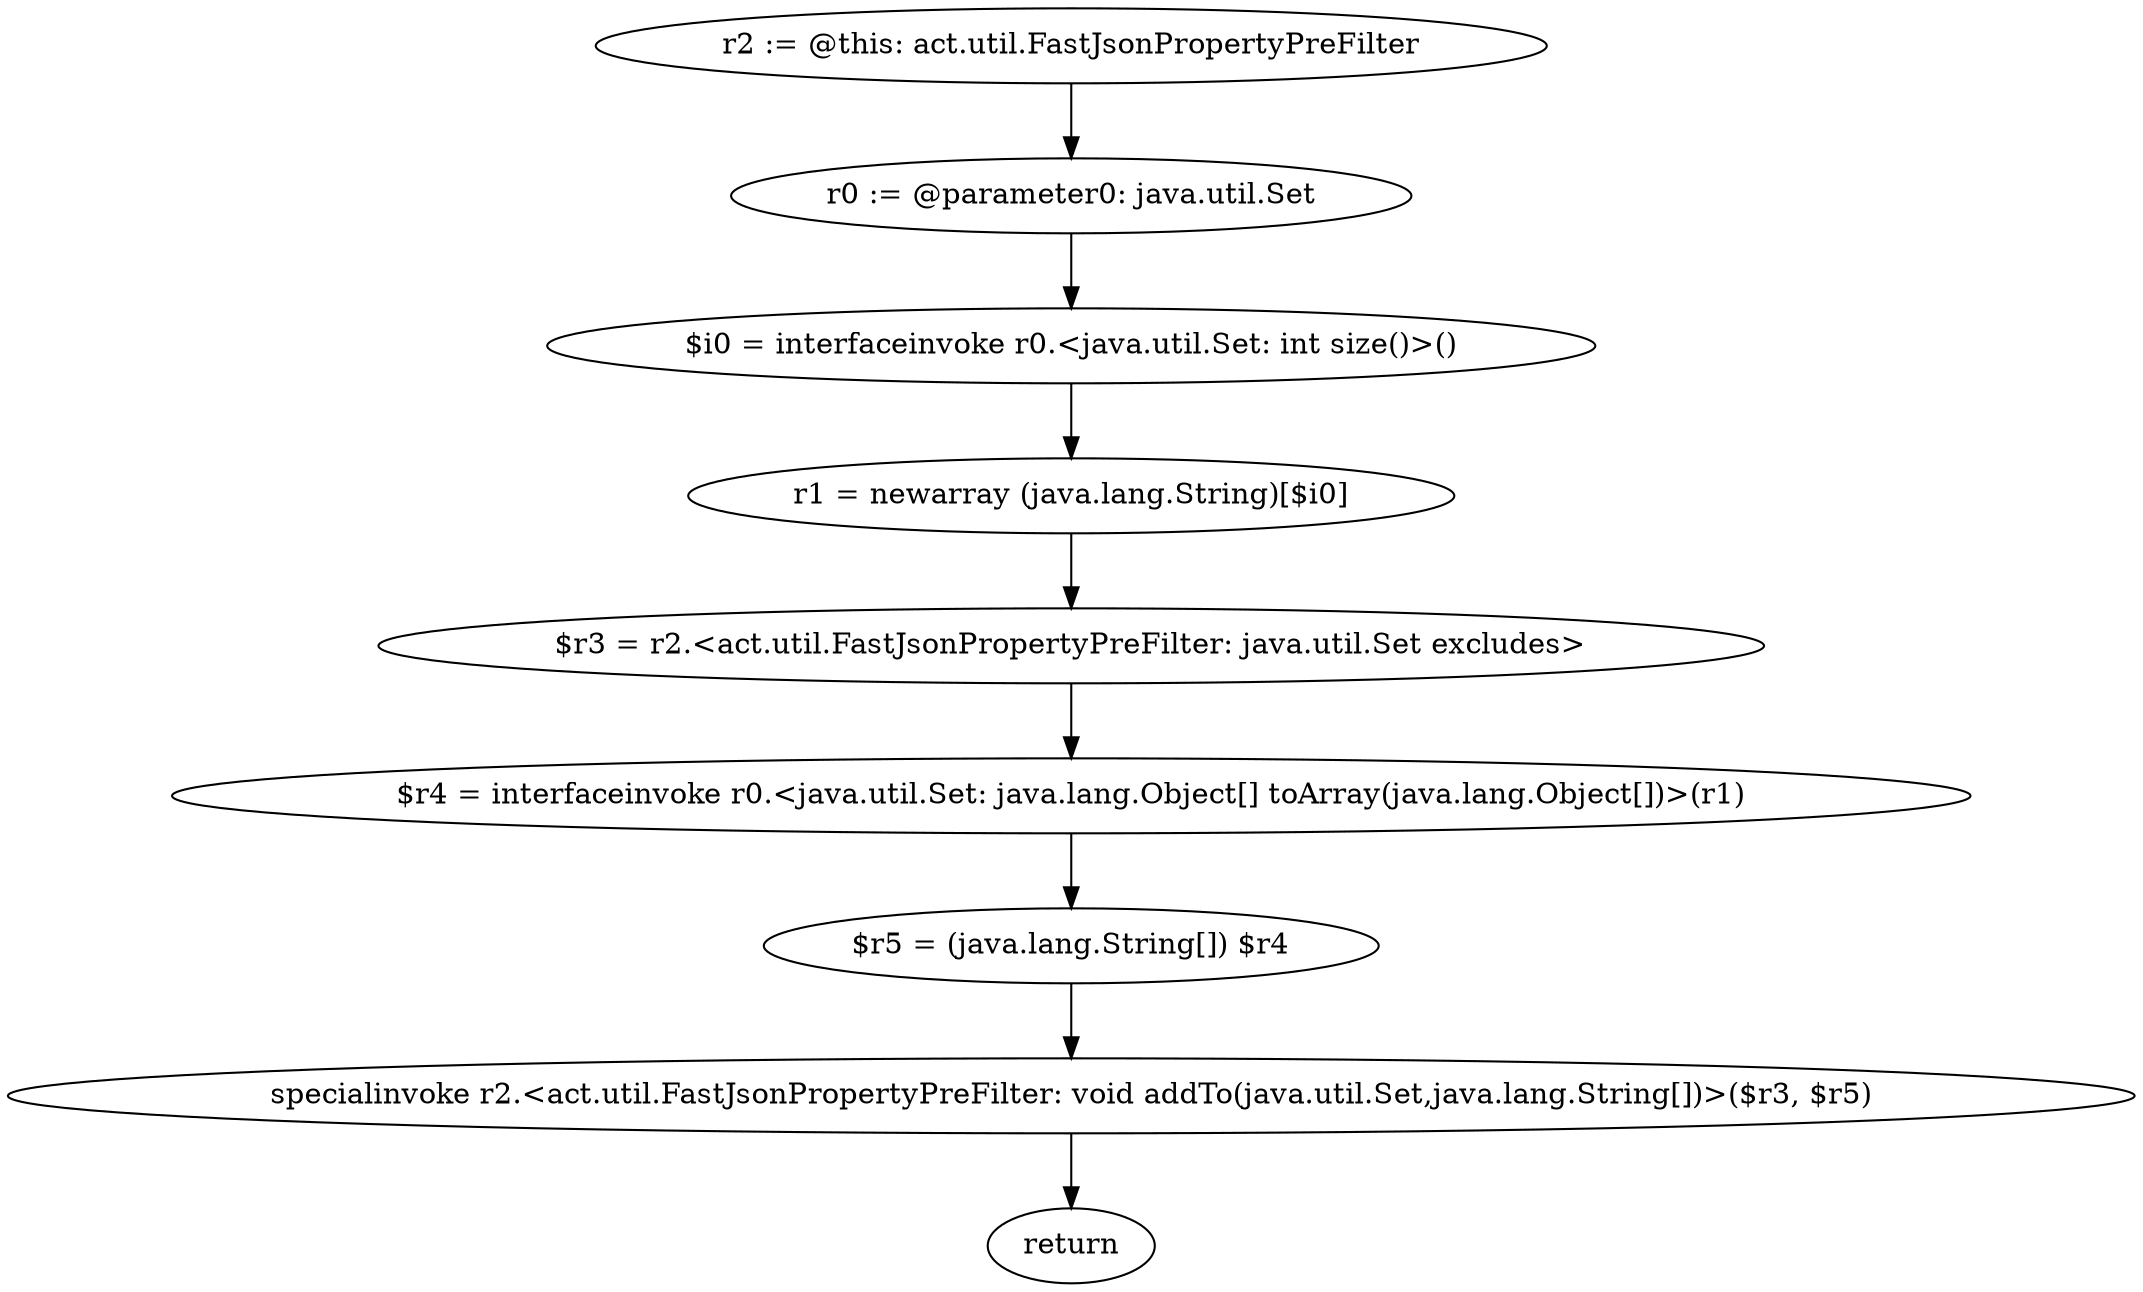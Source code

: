 digraph "unitGraph" {
    "r2 := @this: act.util.FastJsonPropertyPreFilter"
    "r0 := @parameter0: java.util.Set"
    "$i0 = interfaceinvoke r0.<java.util.Set: int size()>()"
    "r1 = newarray (java.lang.String)[$i0]"
    "$r3 = r2.<act.util.FastJsonPropertyPreFilter: java.util.Set excludes>"
    "$r4 = interfaceinvoke r0.<java.util.Set: java.lang.Object[] toArray(java.lang.Object[])>(r1)"
    "$r5 = (java.lang.String[]) $r4"
    "specialinvoke r2.<act.util.FastJsonPropertyPreFilter: void addTo(java.util.Set,java.lang.String[])>($r3, $r5)"
    "return"
    "r2 := @this: act.util.FastJsonPropertyPreFilter"->"r0 := @parameter0: java.util.Set";
    "r0 := @parameter0: java.util.Set"->"$i0 = interfaceinvoke r0.<java.util.Set: int size()>()";
    "$i0 = interfaceinvoke r0.<java.util.Set: int size()>()"->"r1 = newarray (java.lang.String)[$i0]";
    "r1 = newarray (java.lang.String)[$i0]"->"$r3 = r2.<act.util.FastJsonPropertyPreFilter: java.util.Set excludes>";
    "$r3 = r2.<act.util.FastJsonPropertyPreFilter: java.util.Set excludes>"->"$r4 = interfaceinvoke r0.<java.util.Set: java.lang.Object[] toArray(java.lang.Object[])>(r1)";
    "$r4 = interfaceinvoke r0.<java.util.Set: java.lang.Object[] toArray(java.lang.Object[])>(r1)"->"$r5 = (java.lang.String[]) $r4";
    "$r5 = (java.lang.String[]) $r4"->"specialinvoke r2.<act.util.FastJsonPropertyPreFilter: void addTo(java.util.Set,java.lang.String[])>($r3, $r5)";
    "specialinvoke r2.<act.util.FastJsonPropertyPreFilter: void addTo(java.util.Set,java.lang.String[])>($r3, $r5)"->"return";
}
